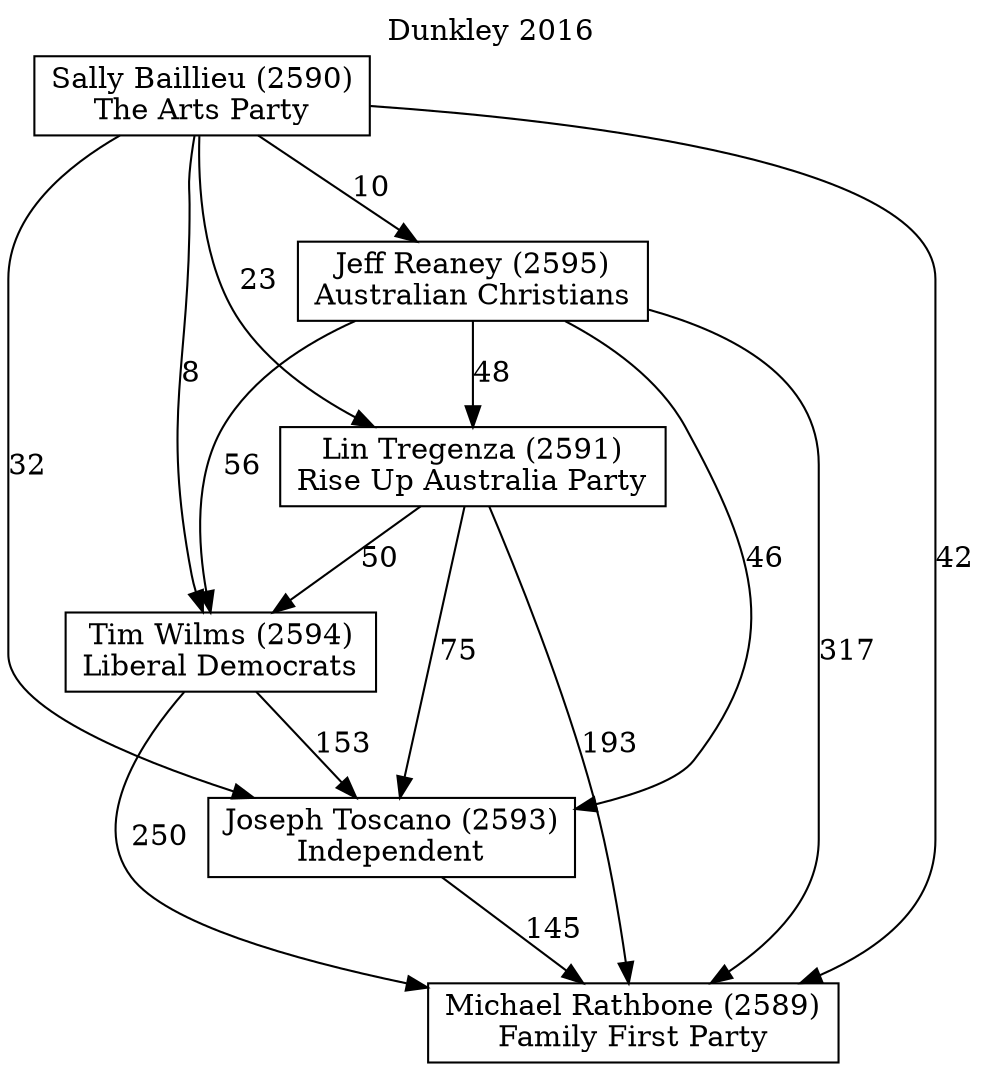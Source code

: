 // House preference flow
digraph "Michael Rathbone (2589)_Dunkley_2016" {
	graph [label="Dunkley 2016" labelloc=t mclimit=10]
	node [shape=box]
	"Jeff Reaney (2595)" [label="Jeff Reaney (2595)
Australian Christians"]
	"Lin Tregenza (2591)" [label="Lin Tregenza (2591)
Rise Up Australia Party"]
	"Tim Wilms (2594)" [label="Tim Wilms (2594)
Liberal Democrats"]
	"Joseph Toscano (2593)" [label="Joseph Toscano (2593)
Independent"]
	"Michael Rathbone (2589)" [label="Michael Rathbone (2589)
Family First Party"]
	"Sally Baillieu (2590)" [label="Sally Baillieu (2590)
The Arts Party"]
	"Lin Tregenza (2591)" -> "Tim Wilms (2594)" [label=50]
	"Lin Tregenza (2591)" -> "Michael Rathbone (2589)" [label=193]
	"Jeff Reaney (2595)" -> "Lin Tregenza (2591)" [label=48]
	"Joseph Toscano (2593)" -> "Michael Rathbone (2589)" [label=145]
	"Sally Baillieu (2590)" -> "Lin Tregenza (2591)" [label=23]
	"Sally Baillieu (2590)" -> "Michael Rathbone (2589)" [label=42]
	"Tim Wilms (2594)" -> "Joseph Toscano (2593)" [label=153]
	"Tim Wilms (2594)" -> "Michael Rathbone (2589)" [label=250]
	"Jeff Reaney (2595)" -> "Michael Rathbone (2589)" [label=317]
	"Jeff Reaney (2595)" -> "Joseph Toscano (2593)" [label=46]
	"Lin Tregenza (2591)" -> "Joseph Toscano (2593)" [label=75]
	"Sally Baillieu (2590)" -> "Joseph Toscano (2593)" [label=32]
	"Sally Baillieu (2590)" -> "Tim Wilms (2594)" [label=8]
	"Jeff Reaney (2595)" -> "Tim Wilms (2594)" [label=56]
	"Sally Baillieu (2590)" -> "Jeff Reaney (2595)" [label=10]
}
